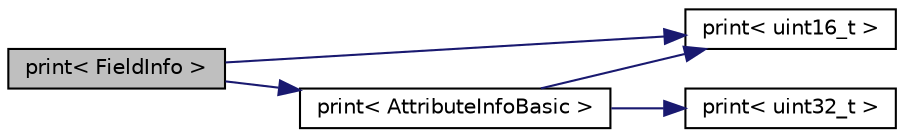 digraph "print&lt; FieldInfo &gt;"
{
 // LATEX_PDF_SIZE
  edge [fontname="Helvetica",fontsize="10",labelfontname="Helvetica",labelfontsize="10"];
  node [fontname="Helvetica",fontsize="10",shape=record];
  rankdir="LR";
  Node1 [label="print\< FieldInfo \>",height=0.2,width=0.4,color="black", fillcolor="grey75", style="filled", fontcolor="black",tooltip=" "];
  Node1 -> Node2 [color="midnightblue",fontsize="10",style="solid",fontname="Helvetica"];
  Node2 [label="print\< AttributeInfoBasic \>",height=0.2,width=0.4,color="black", fillcolor="white", style="filled",URL="$_tipos_8cpp.html#af4c48d05ffe92d2f0fdec36317e6cdab",tooltip=" "];
  Node2 -> Node3 [color="midnightblue",fontsize="10",style="solid",fontname="Helvetica"];
  Node3 [label="print\< uint16_t \>",height=0.2,width=0.4,color="black", fillcolor="white", style="filled",URL="$_tipos_8cpp.html#acf40d8a5ff2ee0e5bb42b2be35e1dcd1",tooltip=" "];
  Node2 -> Node4 [color="midnightblue",fontsize="10",style="solid",fontname="Helvetica"];
  Node4 [label="print\< uint32_t \>",height=0.2,width=0.4,color="black", fillcolor="white", style="filled",URL="$_tipos_8cpp.html#aafcb849961fabf365066d89b5f061a5c",tooltip=" "];
  Node1 -> Node3 [color="midnightblue",fontsize="10",style="solid",fontname="Helvetica"];
}
